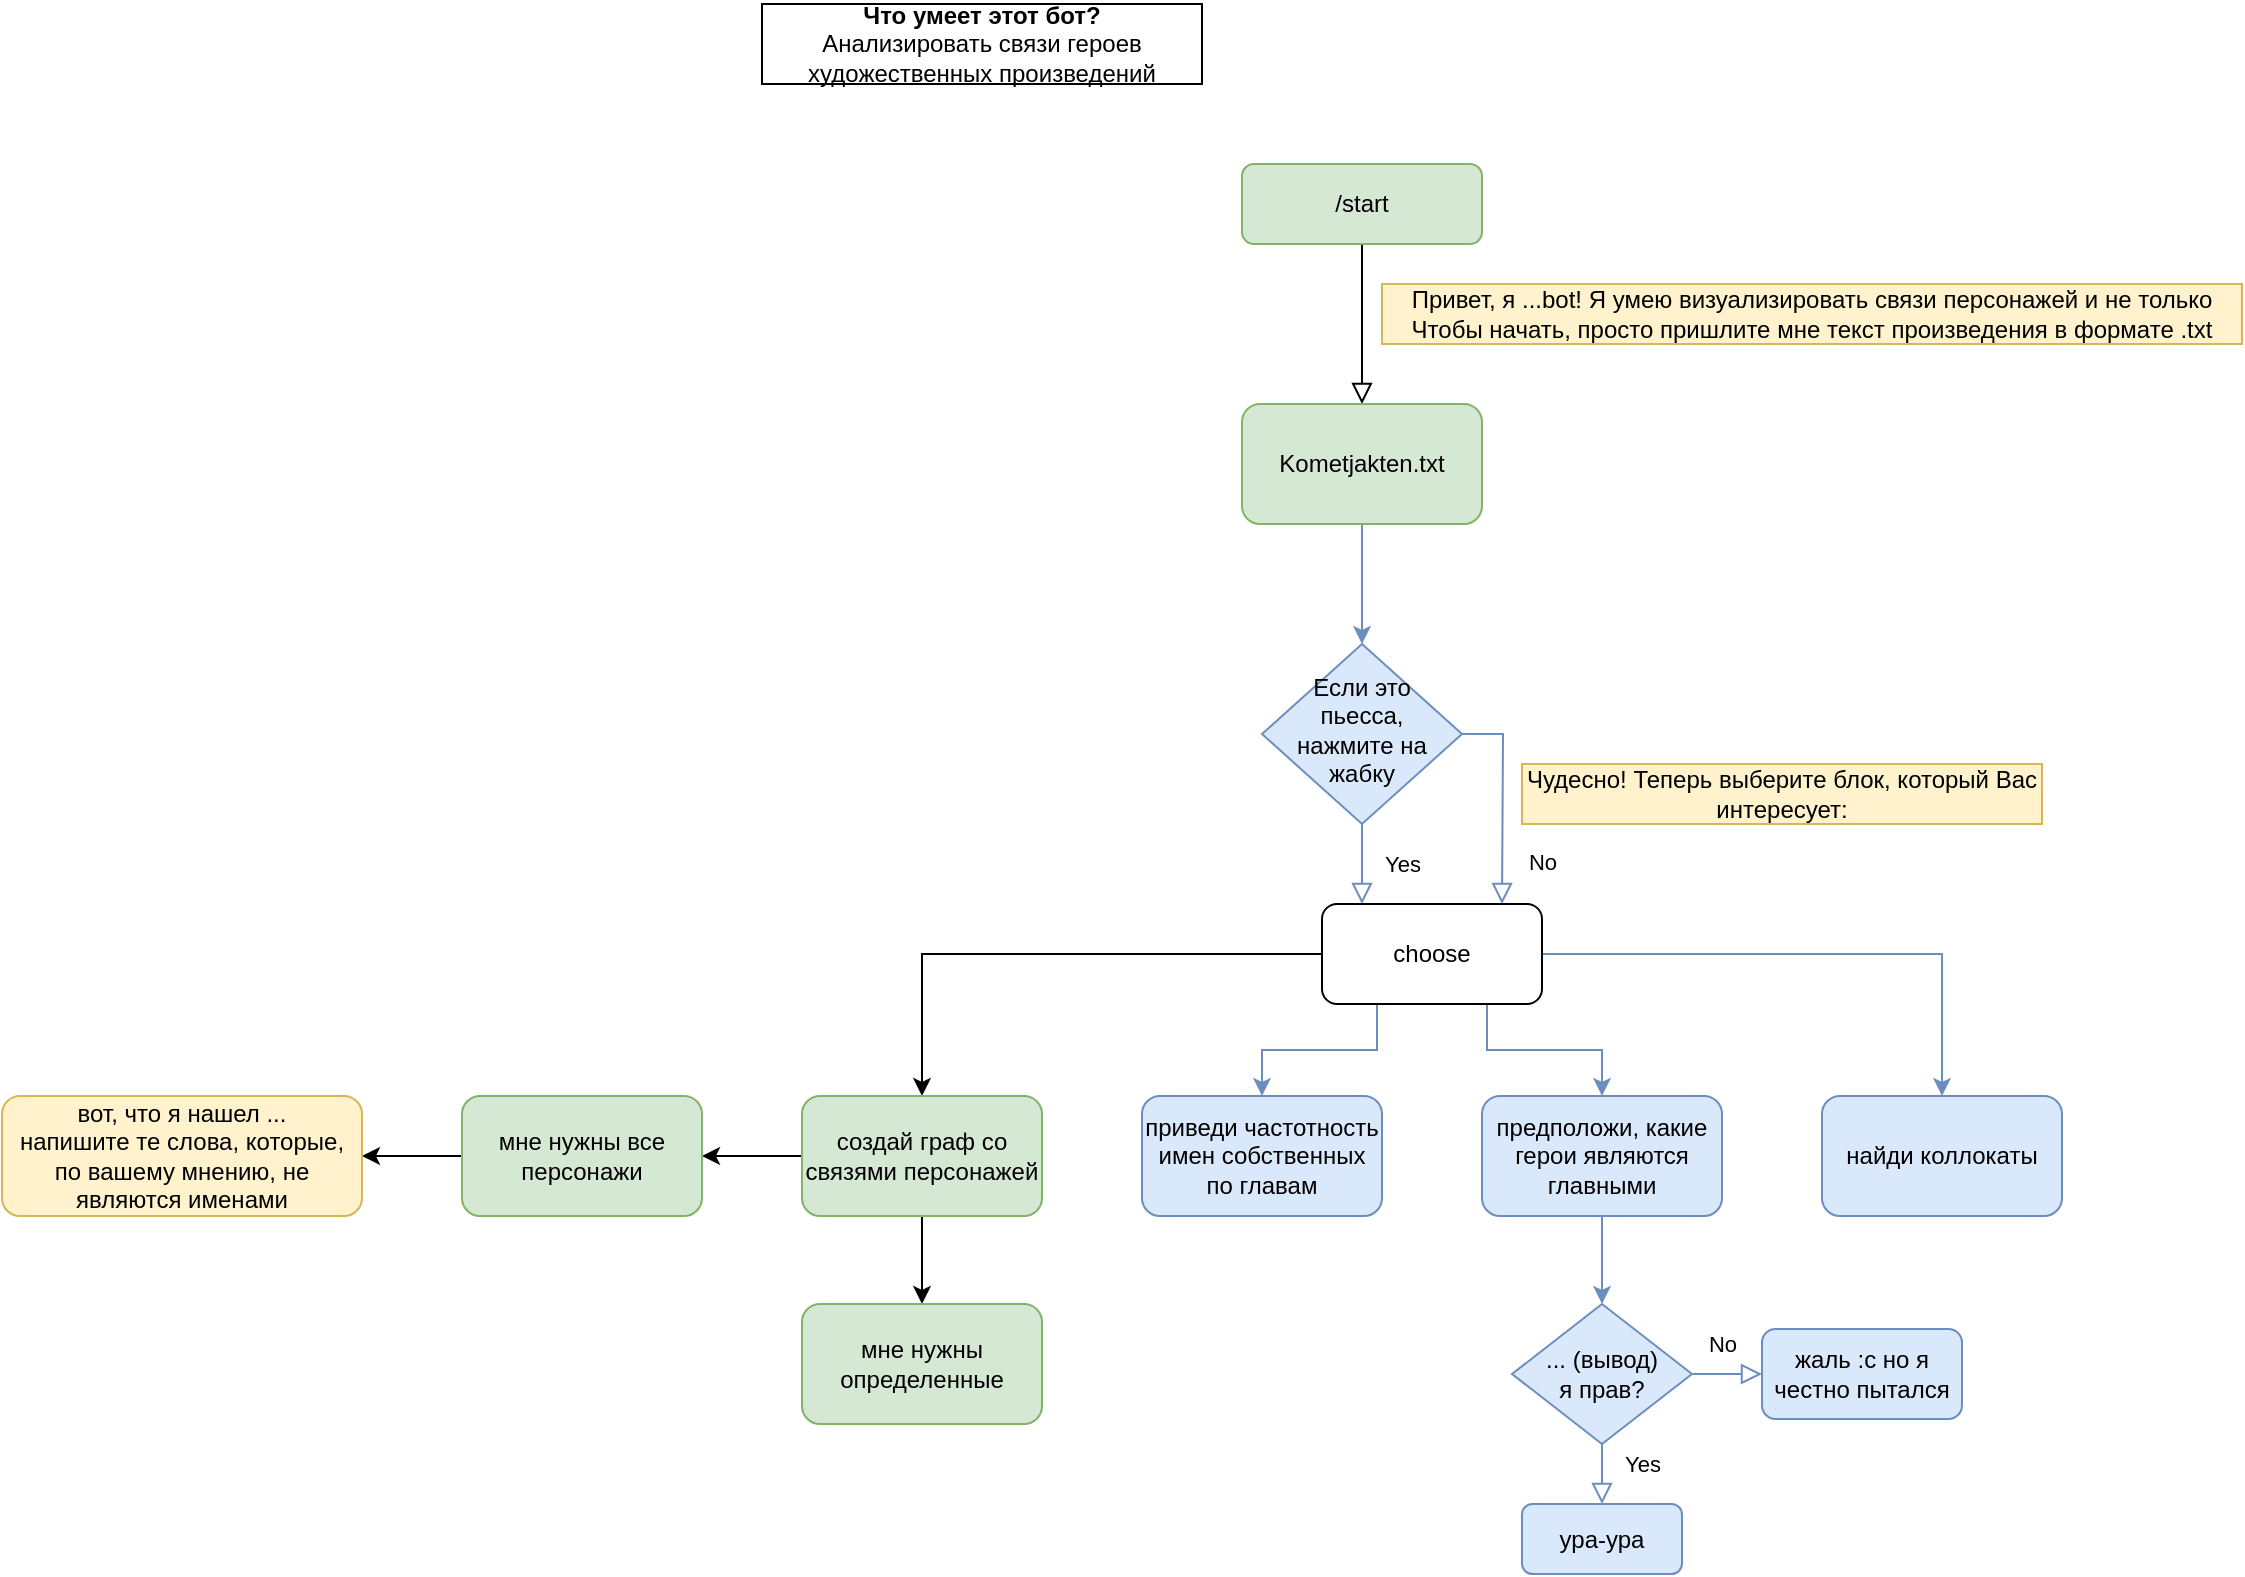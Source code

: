 <mxfile version="17.4.4" type="github">
  <diagram id="C5RBs43oDa-KdzZeNtuy" name="Page-1">
    <mxGraphModel dx="2102" dy="1960" grid="1" gridSize="10" guides="1" tooltips="1" connect="1" arrows="1" fold="1" page="1" pageScale="1" pageWidth="827" pageHeight="1169" math="0" shadow="0">
      <root>
        <mxCell id="WIyWlLk6GJQsqaUBKTNV-0" />
        <mxCell id="WIyWlLk6GJQsqaUBKTNV-1" parent="WIyWlLk6GJQsqaUBKTNV-0" />
        <mxCell id="WIyWlLk6GJQsqaUBKTNV-2" value="" style="rounded=0;html=1;jettySize=auto;orthogonalLoop=1;fontSize=11;endArrow=block;endFill=0;endSize=8;strokeWidth=1;shadow=0;labelBackgroundColor=none;edgeStyle=orthogonalEdgeStyle;" parent="WIyWlLk6GJQsqaUBKTNV-1" source="WIyWlLk6GJQsqaUBKTNV-3" target="u6XhYRpbRkbT6tNBYT3o-3" edge="1">
          <mxGeometry relative="1" as="geometry">
            <Array as="points" />
          </mxGeometry>
        </mxCell>
        <mxCell id="WIyWlLk6GJQsqaUBKTNV-3" value="/start" style="rounded=1;whiteSpace=wrap;html=1;fontSize=12;glass=0;strokeWidth=1;shadow=0;fillColor=#d5e8d4;strokeColor=#82b366;" parent="WIyWlLk6GJQsqaUBKTNV-1" vertex="1">
          <mxGeometry x="240" y="-1080" width="120" height="40" as="geometry" />
        </mxCell>
        <mxCell id="WIyWlLk6GJQsqaUBKTNV-4" value="Yes" style="rounded=0;html=1;jettySize=auto;orthogonalLoop=1;fontSize=11;endArrow=block;endFill=0;endSize=8;strokeWidth=1;shadow=0;labelBackgroundColor=none;edgeStyle=orthogonalEdgeStyle;fillColor=#dae8fc;strokeColor=#6c8ebf;" parent="WIyWlLk6GJQsqaUBKTNV-1" source="WIyWlLk6GJQsqaUBKTNV-6" edge="1">
          <mxGeometry y="20" relative="1" as="geometry">
            <mxPoint as="offset" />
            <mxPoint x="300" y="-710" as="targetPoint" />
          </mxGeometry>
        </mxCell>
        <mxCell id="WIyWlLk6GJQsqaUBKTNV-5" value="No" style="edgeStyle=orthogonalEdgeStyle;rounded=0;html=1;jettySize=auto;orthogonalLoop=1;fontSize=11;endArrow=block;endFill=0;endSize=8;strokeWidth=1;shadow=0;labelBackgroundColor=none;fillColor=#dae8fc;strokeColor=#6c8ebf;" parent="WIyWlLk6GJQsqaUBKTNV-1" source="WIyWlLk6GJQsqaUBKTNV-6" edge="1">
          <mxGeometry x="0.6" y="20" relative="1" as="geometry">
            <mxPoint as="offset" />
            <mxPoint x="370" y="-710" as="targetPoint" />
          </mxGeometry>
        </mxCell>
        <mxCell id="WIyWlLk6GJQsqaUBKTNV-6" value="Если это пьесса, нажмите на жабку" style="rhombus;whiteSpace=wrap;html=1;shadow=0;fontFamily=Helvetica;fontSize=12;align=center;strokeWidth=1;spacing=6;spacingTop=-4;fillColor=#dae8fc;strokeColor=#6c8ebf;" parent="WIyWlLk6GJQsqaUBKTNV-1" vertex="1">
          <mxGeometry x="250" y="-840" width="100" height="90" as="geometry" />
        </mxCell>
        <mxCell id="u6XhYRpbRkbT6tNBYT3o-0" value="&lt;b&gt;Что умеет этот бот?&lt;/b&gt;&lt;br&gt;Анализировать связи героев художественных произведений" style="rounded=0;whiteSpace=wrap;html=1;" vertex="1" parent="WIyWlLk6GJQsqaUBKTNV-1">
          <mxGeometry y="-1160" width="220" height="40" as="geometry" />
        </mxCell>
        <mxCell id="u6XhYRpbRkbT6tNBYT3o-4" value="" style="edgeStyle=orthogonalEdgeStyle;rounded=0;orthogonalLoop=1;jettySize=auto;html=1;fillColor=#dae8fc;strokeColor=#6c8ebf;" edge="1" parent="WIyWlLk6GJQsqaUBKTNV-1" source="u6XhYRpbRkbT6tNBYT3o-3">
          <mxGeometry relative="1" as="geometry">
            <mxPoint x="300" y="-840" as="targetPoint" />
          </mxGeometry>
        </mxCell>
        <mxCell id="u6XhYRpbRkbT6tNBYT3o-3" value="Kometjakten.txt" style="rounded=1;whiteSpace=wrap;html=1;fillColor=#d5e8d4;strokeColor=#82b366;" vertex="1" parent="WIyWlLk6GJQsqaUBKTNV-1">
          <mxGeometry x="240" y="-960" width="120" height="60" as="geometry" />
        </mxCell>
        <mxCell id="u6XhYRpbRkbT6tNBYT3o-5" value="&lt;div&gt;Привет, я ...bot! Я умею визуализировать связи персонажей и не только&lt;/div&gt;&lt;div&gt;Чтобы начать, просто пришлите мне текст произведения в формате .txt&lt;/div&gt;" style="text;html=1;strokeColor=#d6b656;fillColor=#fff2cc;align=center;verticalAlign=middle;whiteSpace=wrap;rounded=0;" vertex="1" parent="WIyWlLk6GJQsqaUBKTNV-1">
          <mxGeometry x="310" y="-1020" width="430" height="30" as="geometry" />
        </mxCell>
        <mxCell id="u6XhYRpbRkbT6tNBYT3o-8" value="Чудесно! Теперь выберите блок, который Вас интересует:" style="text;html=1;align=center;verticalAlign=middle;whiteSpace=wrap;rounded=0;fillColor=#fff2cc;strokeColor=#d6b656;" vertex="1" parent="WIyWlLk6GJQsqaUBKTNV-1">
          <mxGeometry x="380" y="-780" width="260" height="30" as="geometry" />
        </mxCell>
        <mxCell id="u6XhYRpbRkbT6tNBYT3o-14" value="" style="edgeStyle=orthogonalEdgeStyle;rounded=0;orthogonalLoop=1;jettySize=auto;html=1;exitX=0.75;exitY=1;exitDx=0;exitDy=0;fillColor=#dae8fc;strokeColor=#6c8ebf;" edge="1" parent="WIyWlLk6GJQsqaUBKTNV-1" source="u6XhYRpbRkbT6tNBYT3o-9" target="u6XhYRpbRkbT6tNBYT3o-13">
          <mxGeometry relative="1" as="geometry" />
        </mxCell>
        <mxCell id="u6XhYRpbRkbT6tNBYT3o-16" value="" style="edgeStyle=orthogonalEdgeStyle;rounded=0;orthogonalLoop=1;jettySize=auto;html=1;entryX=0.5;entryY=0;entryDx=0;entryDy=0;fillColor=#dae8fc;strokeColor=#6c8ebf;" edge="1" parent="WIyWlLk6GJQsqaUBKTNV-1" source="u6XhYRpbRkbT6tNBYT3o-9" target="u6XhYRpbRkbT6tNBYT3o-12">
          <mxGeometry relative="1" as="geometry">
            <mxPoint x="485" y="-685" as="targetPoint" />
          </mxGeometry>
        </mxCell>
        <mxCell id="u6XhYRpbRkbT6tNBYT3o-18" value="" style="edgeStyle=orthogonalEdgeStyle;rounded=0;orthogonalLoop=1;jettySize=auto;html=1;entryX=0.5;entryY=0;entryDx=0;entryDy=0;" edge="1" parent="WIyWlLk6GJQsqaUBKTNV-1" source="u6XhYRpbRkbT6tNBYT3o-9" target="u6XhYRpbRkbT6tNBYT3o-11">
          <mxGeometry relative="1" as="geometry">
            <mxPoint x="185" y="-685" as="targetPoint" />
          </mxGeometry>
        </mxCell>
        <mxCell id="u6XhYRpbRkbT6tNBYT3o-21" value="" style="edgeStyle=orthogonalEdgeStyle;rounded=0;orthogonalLoop=1;jettySize=auto;html=1;entryX=0.5;entryY=0;entryDx=0;entryDy=0;exitX=0.25;exitY=1;exitDx=0;exitDy=0;fillColor=#dae8fc;strokeColor=#6c8ebf;" edge="1" parent="WIyWlLk6GJQsqaUBKTNV-1" source="u6XhYRpbRkbT6tNBYT3o-9" target="u6XhYRpbRkbT6tNBYT3o-10">
          <mxGeometry relative="1" as="geometry" />
        </mxCell>
        <mxCell id="u6XhYRpbRkbT6tNBYT3o-9" value="choose" style="rounded=1;whiteSpace=wrap;html=1;" vertex="1" parent="WIyWlLk6GJQsqaUBKTNV-1">
          <mxGeometry x="280" y="-710" width="110" height="50" as="geometry" />
        </mxCell>
        <mxCell id="u6XhYRpbRkbT6tNBYT3o-10" value="приведи частотность имен собственных по главам" style="rounded=1;whiteSpace=wrap;html=1;fillColor=#dae8fc;strokeColor=#6c8ebf;" vertex="1" parent="WIyWlLk6GJQsqaUBKTNV-1">
          <mxGeometry x="190" y="-614" width="120" height="60" as="geometry" />
        </mxCell>
        <mxCell id="u6XhYRpbRkbT6tNBYT3o-24" value="" style="edgeStyle=orthogonalEdgeStyle;rounded=0;orthogonalLoop=1;jettySize=auto;html=1;exitX=0.5;exitY=1;exitDx=0;exitDy=0;" edge="1" parent="WIyWlLk6GJQsqaUBKTNV-1" source="u6XhYRpbRkbT6tNBYT3o-11" target="u6XhYRpbRkbT6tNBYT3o-23">
          <mxGeometry relative="1" as="geometry" />
        </mxCell>
        <mxCell id="u6XhYRpbRkbT6tNBYT3o-38" value="" style="edgeStyle=orthogonalEdgeStyle;rounded=0;orthogonalLoop=1;jettySize=auto;html=1;" edge="1" parent="WIyWlLk6GJQsqaUBKTNV-1" source="u6XhYRpbRkbT6tNBYT3o-11" target="u6XhYRpbRkbT6tNBYT3o-22">
          <mxGeometry relative="1" as="geometry" />
        </mxCell>
        <mxCell id="u6XhYRpbRkbT6tNBYT3o-11" value="создай граф со связями персонажей" style="rounded=1;whiteSpace=wrap;html=1;fillColor=#d5e8d4;strokeColor=#82b366;" vertex="1" parent="WIyWlLk6GJQsqaUBKTNV-1">
          <mxGeometry x="20" y="-614" width="120" height="60" as="geometry" />
        </mxCell>
        <mxCell id="u6XhYRpbRkbT6tNBYT3o-12" value="найди коллокаты" style="rounded=1;whiteSpace=wrap;html=1;fillColor=#dae8fc;strokeColor=#6c8ebf;" vertex="1" parent="WIyWlLk6GJQsqaUBKTNV-1">
          <mxGeometry x="530" y="-614" width="120" height="60" as="geometry" />
        </mxCell>
        <mxCell id="u6XhYRpbRkbT6tNBYT3o-27" value="" style="edgeStyle=orthogonalEdgeStyle;rounded=0;orthogonalLoop=1;jettySize=auto;html=1;entryX=0.5;entryY=0;entryDx=0;entryDy=0;fillColor=#dae8fc;strokeColor=#6c8ebf;" edge="1" parent="WIyWlLk6GJQsqaUBKTNV-1" source="u6XhYRpbRkbT6tNBYT3o-13" target="u6XhYRpbRkbT6tNBYT3o-28">
          <mxGeometry relative="1" as="geometry">
            <mxPoint x="420" y="-500" as="targetPoint" />
          </mxGeometry>
        </mxCell>
        <mxCell id="u6XhYRpbRkbT6tNBYT3o-13" value="предположи, какие герои являются главными" style="rounded=1;whiteSpace=wrap;html=1;fillColor=#dae8fc;strokeColor=#6c8ebf;" vertex="1" parent="WIyWlLk6GJQsqaUBKTNV-1">
          <mxGeometry x="360" y="-614" width="120" height="60" as="geometry" />
        </mxCell>
        <mxCell id="u6XhYRpbRkbT6tNBYT3o-41" value="" style="edgeStyle=orthogonalEdgeStyle;rounded=0;orthogonalLoop=1;jettySize=auto;html=1;" edge="1" parent="WIyWlLk6GJQsqaUBKTNV-1" source="u6XhYRpbRkbT6tNBYT3o-22" target="u6XhYRpbRkbT6tNBYT3o-40">
          <mxGeometry relative="1" as="geometry" />
        </mxCell>
        <mxCell id="u6XhYRpbRkbT6tNBYT3o-22" value="мне нужны все персонажи" style="rounded=1;whiteSpace=wrap;html=1;fillColor=#d5e8d4;strokeColor=#82b366;" vertex="1" parent="WIyWlLk6GJQsqaUBKTNV-1">
          <mxGeometry x="-150" y="-614" width="120" height="60" as="geometry" />
        </mxCell>
        <mxCell id="u6XhYRpbRkbT6tNBYT3o-23" value="мне нужны определенные" style="rounded=1;whiteSpace=wrap;html=1;fillColor=#d5e8d4;strokeColor=#82b366;" vertex="1" parent="WIyWlLk6GJQsqaUBKTNV-1">
          <mxGeometry x="20" y="-510" width="120" height="60" as="geometry" />
        </mxCell>
        <mxCell id="u6XhYRpbRkbT6tNBYT3o-28" value="&lt;span&gt;... (вывод)&lt;/span&gt;&lt;br&gt;&lt;span&gt;я прав?&lt;/span&gt;" style="rhombus;whiteSpace=wrap;html=1;fillColor=#dae8fc;strokeColor=#6c8ebf;" vertex="1" parent="WIyWlLk6GJQsqaUBKTNV-1">
          <mxGeometry x="375" y="-510" width="90" height="70" as="geometry" />
        </mxCell>
        <mxCell id="u6XhYRpbRkbT6tNBYT3o-29" value="ура-ура" style="rounded=1;whiteSpace=wrap;html=1;fillColor=#dae8fc;strokeColor=#6c8ebf;" vertex="1" parent="WIyWlLk6GJQsqaUBKTNV-1">
          <mxGeometry x="380" y="-410" width="80" height="35" as="geometry" />
        </mxCell>
        <mxCell id="u6XhYRpbRkbT6tNBYT3o-31" value="жаль :с но я честно пытался" style="rounded=1;whiteSpace=wrap;html=1;fillColor=#dae8fc;strokeColor=#6c8ebf;" vertex="1" parent="WIyWlLk6GJQsqaUBKTNV-1">
          <mxGeometry x="500" y="-497.5" width="100" height="45" as="geometry" />
        </mxCell>
        <mxCell id="u6XhYRpbRkbT6tNBYT3o-36" value="Yes" style="rounded=0;html=1;jettySize=auto;orthogonalLoop=1;fontSize=11;endArrow=block;endFill=0;endSize=8;strokeWidth=1;shadow=0;labelBackgroundColor=none;edgeStyle=orthogonalEdgeStyle;fillColor=#dae8fc;strokeColor=#6c8ebf;exitX=0.5;exitY=1;exitDx=0;exitDy=0;entryX=0.5;entryY=0;entryDx=0;entryDy=0;" edge="1" parent="WIyWlLk6GJQsqaUBKTNV-1" source="u6XhYRpbRkbT6tNBYT3o-28" target="u6XhYRpbRkbT6tNBYT3o-29">
          <mxGeometry x="-0.333" y="20" relative="1" as="geometry">
            <mxPoint as="offset" />
            <mxPoint x="320" y="-730" as="sourcePoint" />
            <mxPoint x="320" y="-690" as="targetPoint" />
          </mxGeometry>
        </mxCell>
        <mxCell id="u6XhYRpbRkbT6tNBYT3o-37" value="No" style="edgeStyle=orthogonalEdgeStyle;rounded=0;html=1;jettySize=auto;orthogonalLoop=1;fontSize=11;endArrow=block;endFill=0;endSize=8;strokeWidth=1;shadow=0;labelBackgroundColor=none;fillColor=#dae8fc;strokeColor=#6c8ebf;exitX=1;exitY=0.5;exitDx=0;exitDy=0;entryX=0;entryY=0.5;entryDx=0;entryDy=0;" edge="1" parent="WIyWlLk6GJQsqaUBKTNV-1" source="u6XhYRpbRkbT6tNBYT3o-28" target="u6XhYRpbRkbT6tNBYT3o-31">
          <mxGeometry x="-0.143" y="15" relative="1" as="geometry">
            <mxPoint as="offset" />
            <mxPoint x="360" y="-785" as="sourcePoint" />
            <mxPoint x="380" y="-700" as="targetPoint" />
          </mxGeometry>
        </mxCell>
        <mxCell id="u6XhYRpbRkbT6tNBYT3o-40" value="вот, что я нашел ...&lt;br&gt;напишите те слова, которые, по вашему мнению, не являются именами" style="rounded=1;whiteSpace=wrap;html=1;fillColor=#fff2cc;strokeColor=#d6b656;" vertex="1" parent="WIyWlLk6GJQsqaUBKTNV-1">
          <mxGeometry x="-380" y="-614" width="180" height="60" as="geometry" />
        </mxCell>
      </root>
    </mxGraphModel>
  </diagram>
</mxfile>
